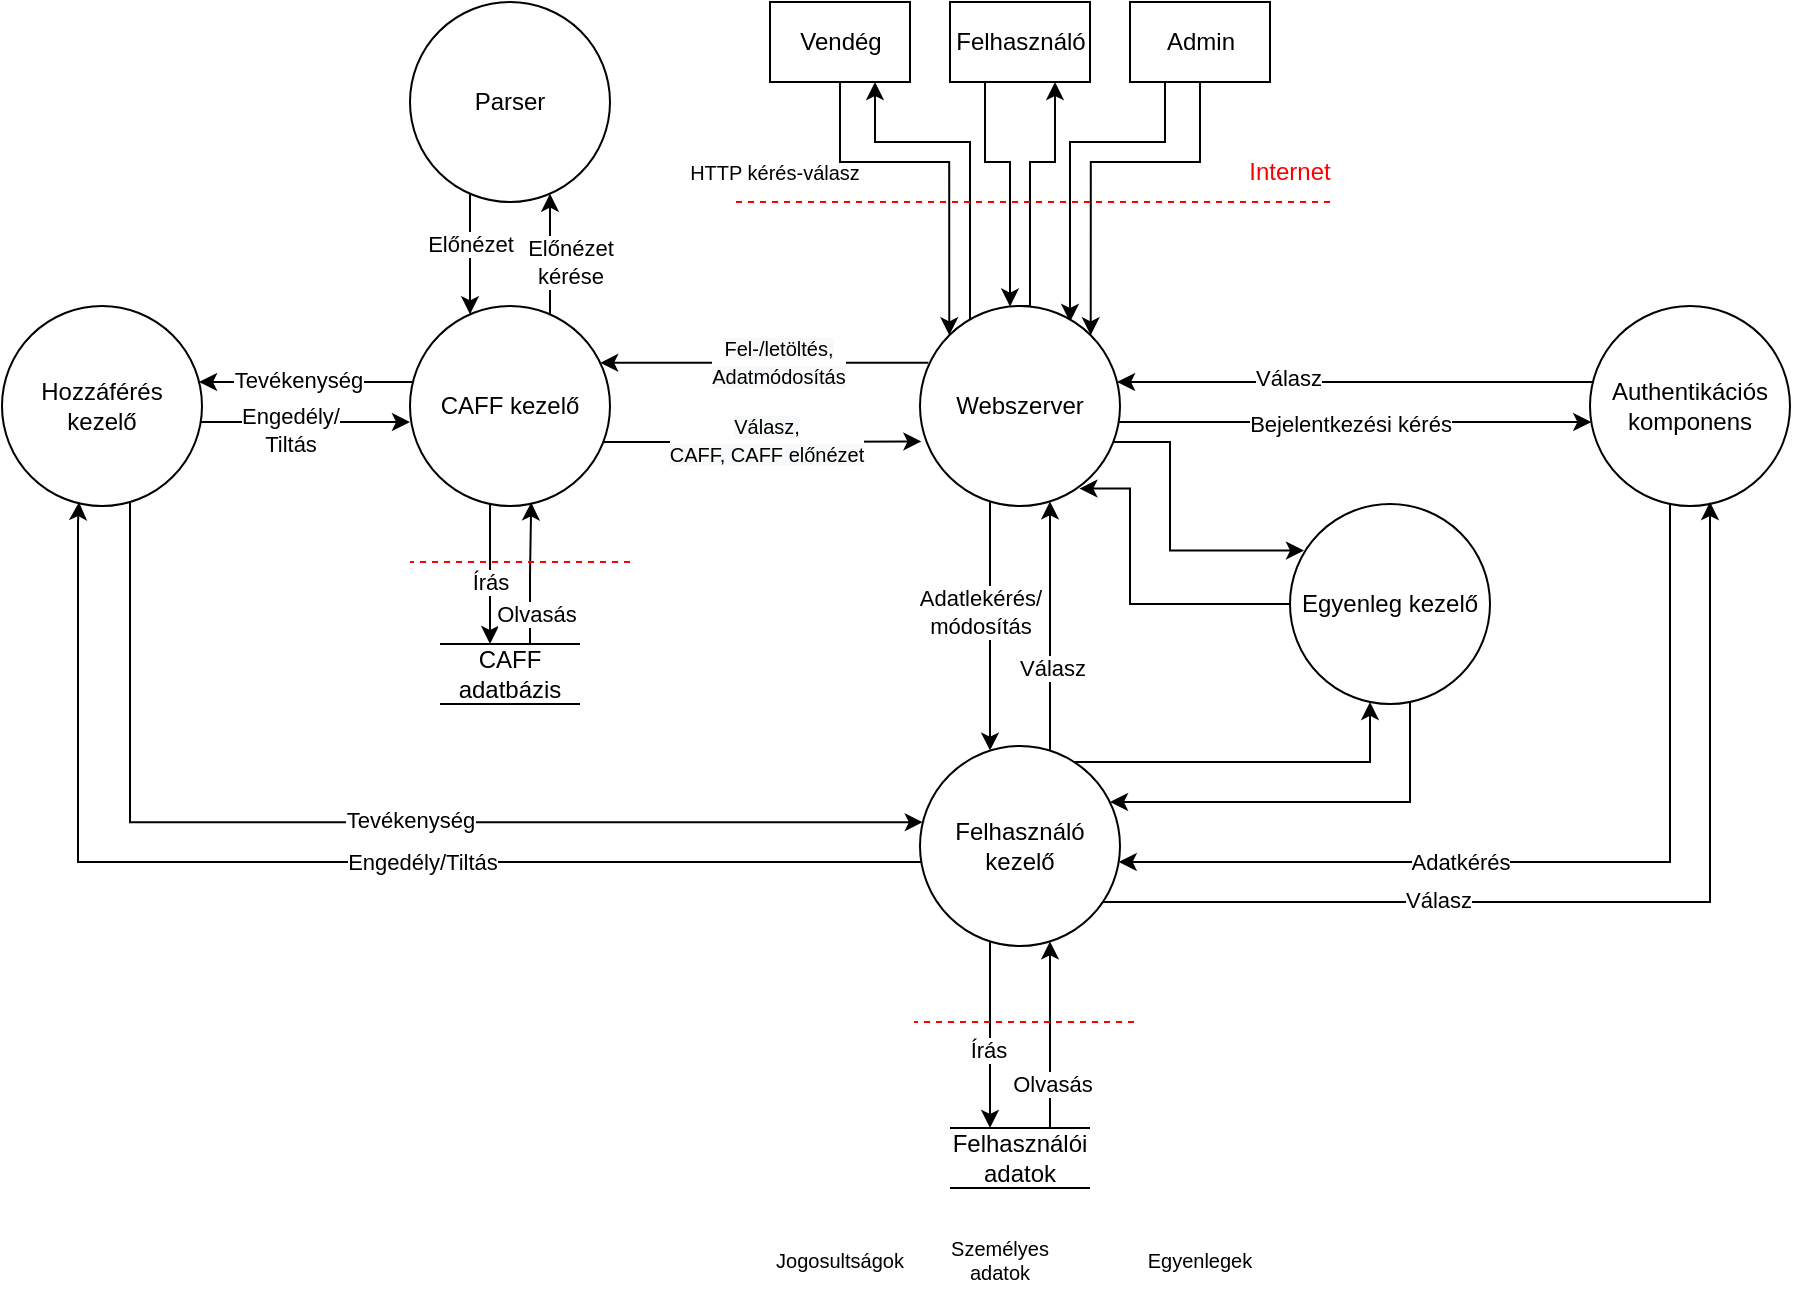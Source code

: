 <mxfile version="20.4.1" type="device"><diagram id="dXIgrrn625gdLZXZHP6M" name="Page-1"><mxGraphModel dx="1146" dy="532" grid="1" gridSize="10" guides="1" tooltips="1" connect="1" arrows="1" fold="1" page="1" pageScale="1" pageWidth="850" pageHeight="1100" math="0" shadow="0"><root><mxCell id="0"/><mxCell id="1" parent="0"/><mxCell id="Ax2WT3Jp8bfYprMRpU8D-14" style="edgeStyle=orthogonalEdgeStyle;rounded=0;orthogonalLoop=1;jettySize=auto;html=1;exitX=0.5;exitY=1;exitDx=0;exitDy=0;entryX=0;entryY=0;entryDx=0;entryDy=0;" parent="1" source="IDPNmDugqaKHohrdw-vH-1" target="IDPNmDugqaKHohrdw-vH-5" edge="1"><mxGeometry relative="1" as="geometry"><Array as="points"><mxPoint x="445" y="120"/><mxPoint x="500" y="120"/></Array></mxGeometry></mxCell><mxCell id="IDPNmDugqaKHohrdw-vH-1" value="Vendég" style="html=1;" parent="1" vertex="1"><mxGeometry x="410" y="40" width="70" height="40" as="geometry"/></mxCell><mxCell id="Ax2WT3Jp8bfYprMRpU8D-18" style="edgeStyle=orthogonalEdgeStyle;rounded=0;orthogonalLoop=1;jettySize=auto;html=1;exitX=0.25;exitY=1;exitDx=0;exitDy=0;" parent="1" source="IDPNmDugqaKHohrdw-vH-2" target="IDPNmDugqaKHohrdw-vH-5" edge="1"><mxGeometry relative="1" as="geometry"><Array as="points"><mxPoint x="518" y="120"/><mxPoint x="530" y="120"/></Array></mxGeometry></mxCell><mxCell id="IDPNmDugqaKHohrdw-vH-2" value="Felhasználó" style="html=1;" parent="1" vertex="1"><mxGeometry x="500" y="40" width="70" height="40" as="geometry"/></mxCell><mxCell id="Ax2WT3Jp8bfYprMRpU8D-19" style="edgeStyle=orthogonalEdgeStyle;rounded=0;orthogonalLoop=1;jettySize=auto;html=1;exitX=0.25;exitY=1;exitDx=0;exitDy=0;" parent="1" source="IDPNmDugqaKHohrdw-vH-3" edge="1"><mxGeometry relative="1" as="geometry"><mxPoint x="560" y="200" as="targetPoint"/><Array as="points"><mxPoint x="608" y="110"/><mxPoint x="560" y="110"/><mxPoint x="560" y="197"/></Array></mxGeometry></mxCell><mxCell id="Ax2WT3Jp8bfYprMRpU8D-20" style="edgeStyle=orthogonalEdgeStyle;rounded=0;orthogonalLoop=1;jettySize=auto;html=1;exitX=0.5;exitY=1;exitDx=0;exitDy=0;entryX=1;entryY=0;entryDx=0;entryDy=0;" parent="1" source="IDPNmDugqaKHohrdw-vH-3" target="IDPNmDugqaKHohrdw-vH-5" edge="1"><mxGeometry relative="1" as="geometry"><Array as="points"><mxPoint x="625" y="120"/><mxPoint x="570" y="120"/></Array></mxGeometry></mxCell><mxCell id="IDPNmDugqaKHohrdw-vH-3" value="Admin" style="html=1;" parent="1" vertex="1"><mxGeometry x="590" y="40" width="70" height="40" as="geometry"/></mxCell><mxCell id="Ax2WT3Jp8bfYprMRpU8D-15" style="edgeStyle=orthogonalEdgeStyle;rounded=0;orthogonalLoop=1;jettySize=auto;html=1;exitX=0.5;exitY=0;exitDx=0;exitDy=0;entryX=0.75;entryY=1;entryDx=0;entryDy=0;" parent="1" source="IDPNmDugqaKHohrdw-vH-5" target="IDPNmDugqaKHohrdw-vH-1" edge="1"><mxGeometry relative="1" as="geometry"><Array as="points"><mxPoint x="535" y="210"/><mxPoint x="510" y="210"/><mxPoint x="510" y="110"/><mxPoint x="462" y="110"/></Array></mxGeometry></mxCell><mxCell id="Ax2WT3Jp8bfYprMRpU8D-17" style="edgeStyle=orthogonalEdgeStyle;rounded=0;orthogonalLoop=1;jettySize=auto;html=1;exitX=0.5;exitY=0;exitDx=0;exitDy=0;entryX=0.75;entryY=1;entryDx=0;entryDy=0;" parent="1" source="IDPNmDugqaKHohrdw-vH-5" target="IDPNmDugqaKHohrdw-vH-2" edge="1"><mxGeometry relative="1" as="geometry"><Array as="points"><mxPoint x="540" y="192"/><mxPoint x="540" y="120"/><mxPoint x="552" y="120"/></Array></mxGeometry></mxCell><mxCell id="Ax2WT3Jp8bfYprMRpU8D-21" style="edgeStyle=orthogonalEdgeStyle;rounded=0;orthogonalLoop=1;jettySize=auto;html=1;exitX=0.042;exitY=0.284;exitDx=0;exitDy=0;exitPerimeter=0;" parent="1" source="IDPNmDugqaKHohrdw-vH-5" target="IDPNmDugqaKHohrdw-vH-7" edge="1"><mxGeometry relative="1" as="geometry"><Array as="points"><mxPoint x="450" y="220"/><mxPoint x="450" y="220"/></Array></mxGeometry></mxCell><mxCell id="Ax2WT3Jp8bfYprMRpU8D-22" value="&lt;span style=&quot;font-size: 10px; background-color: rgb(248, 249, 250);&quot;&gt;Fel-/letöltés, &lt;br&gt;Adatmódosítás&lt;/span&gt;" style="edgeLabel;html=1;align=center;verticalAlign=middle;resizable=0;points=[];" parent="Ax2WT3Jp8bfYprMRpU8D-21" vertex="1" connectable="0"><mxGeometry x="-0.188" y="-1" relative="1" as="geometry"><mxPoint x="-9" as="offset"/></mxGeometry></mxCell><mxCell id="Ax2WT3Jp8bfYprMRpU8D-27" style="edgeStyle=orthogonalEdgeStyle;rounded=0;orthogonalLoop=1;jettySize=auto;html=1;" parent="1" source="IDPNmDugqaKHohrdw-vH-5" target="IDPNmDugqaKHohrdw-vH-6" edge="1"><mxGeometry relative="1" as="geometry"><Array as="points"><mxPoint x="730" y="250"/><mxPoint x="730" y="250"/></Array></mxGeometry></mxCell><mxCell id="Ax2WT3Jp8bfYprMRpU8D-28" value="Bejelentkezési kérés" style="edgeLabel;html=1;align=center;verticalAlign=middle;resizable=0;points=[];" parent="Ax2WT3Jp8bfYprMRpU8D-27" vertex="1" connectable="0"><mxGeometry x="-0.405" y="-1" relative="1" as="geometry"><mxPoint x="45" as="offset"/></mxGeometry></mxCell><mxCell id="Ax2WT3Jp8bfYprMRpU8D-37" style="edgeStyle=orthogonalEdgeStyle;rounded=0;orthogonalLoop=1;jettySize=auto;html=1;" parent="1" source="IDPNmDugqaKHohrdw-vH-5" target="IDPNmDugqaKHohrdw-vH-9" edge="1"><mxGeometry relative="1" as="geometry"><Array as="points"><mxPoint x="520" y="320"/><mxPoint x="520" y="320"/></Array></mxGeometry></mxCell><mxCell id="Ax2WT3Jp8bfYprMRpU8D-39" value="Adatlekérés/&lt;br&gt;módosítás" style="edgeLabel;html=1;align=center;verticalAlign=middle;resizable=0;points=[];" parent="Ax2WT3Jp8bfYprMRpU8D-37" vertex="1" connectable="0"><mxGeometry x="0.147" y="1" relative="1" as="geometry"><mxPoint x="-6" y="-16" as="offset"/></mxGeometry></mxCell><mxCell id="Ax2WT3Jp8bfYprMRpU8D-59" style="edgeStyle=orthogonalEdgeStyle;rounded=0;orthogonalLoop=1;jettySize=auto;html=1;entryX=0.07;entryY=0.233;entryDx=0;entryDy=0;entryPerimeter=0;" parent="1" source="IDPNmDugqaKHohrdw-vH-5" target="IDPNmDugqaKHohrdw-vH-86" edge="1"><mxGeometry relative="1" as="geometry"><Array as="points"><mxPoint x="610" y="260"/><mxPoint x="610" y="314"/></Array></mxGeometry></mxCell><mxCell id="IDPNmDugqaKHohrdw-vH-5" value="Webszerver" style="ellipse;whiteSpace=wrap;html=1;aspect=fixed;" parent="1" vertex="1"><mxGeometry x="485" y="192" width="100" height="100" as="geometry"/></mxCell><mxCell id="Ax2WT3Jp8bfYprMRpU8D-29" style="edgeStyle=orthogonalEdgeStyle;rounded=0;orthogonalLoop=1;jettySize=auto;html=1;" parent="1" source="IDPNmDugqaKHohrdw-vH-6" target="IDPNmDugqaKHohrdw-vH-5" edge="1"><mxGeometry relative="1" as="geometry"><Array as="points"><mxPoint x="660" y="230"/><mxPoint x="660" y="230"/></Array></mxGeometry></mxCell><mxCell id="Ax2WT3Jp8bfYprMRpU8D-30" value="Válasz" style="edgeLabel;html=1;align=center;verticalAlign=middle;resizable=0;points=[];" parent="Ax2WT3Jp8bfYprMRpU8D-29" vertex="1" connectable="0"><mxGeometry x="0.28" y="-2" relative="1" as="geometry"><mxPoint as="offset"/></mxGeometry></mxCell><mxCell id="Ax2WT3Jp8bfYprMRpU8D-31" style="edgeStyle=orthogonalEdgeStyle;rounded=0;orthogonalLoop=1;jettySize=auto;html=1;" parent="1" source="IDPNmDugqaKHohrdw-vH-6" target="IDPNmDugqaKHohrdw-vH-9" edge="1"><mxGeometry relative="1" as="geometry"><Array as="points"><mxPoint x="860" y="470"/></Array></mxGeometry></mxCell><mxCell id="Ax2WT3Jp8bfYprMRpU8D-35" value="Adatkérés" style="edgeLabel;html=1;align=center;verticalAlign=middle;resizable=0;points=[];" parent="Ax2WT3Jp8bfYprMRpU8D-31" vertex="1" connectable="0"><mxGeometry x="0.249" relative="1" as="geometry"><mxPoint as="offset"/></mxGeometry></mxCell><mxCell id="IDPNmDugqaKHohrdw-vH-6" value="Authentikációs komponens" style="ellipse;whiteSpace=wrap;html=1;aspect=fixed;" parent="1" vertex="1"><mxGeometry x="820" y="192" width="100" height="100" as="geometry"/></mxCell><mxCell id="Ax2WT3Jp8bfYprMRpU8D-23" style="edgeStyle=orthogonalEdgeStyle;rounded=0;orthogonalLoop=1;jettySize=auto;html=1;entryX=0.007;entryY=0.677;entryDx=0;entryDy=0;entryPerimeter=0;" parent="1" source="IDPNmDugqaKHohrdw-vH-7" target="IDPNmDugqaKHohrdw-vH-5" edge="1"><mxGeometry relative="1" as="geometry"><Array as="points"><mxPoint x="410" y="260"/><mxPoint x="410" y="260"/></Array></mxGeometry></mxCell><mxCell id="Ax2WT3Jp8bfYprMRpU8D-24" value="&lt;span style=&quot;font-size: 10px; background-color: rgb(248, 249, 250);&quot;&gt;Válasz, &lt;br&gt;CAFF, CAFF előnézet&lt;/span&gt;" style="edgeLabel;html=1;align=center;verticalAlign=middle;resizable=0;points=[];" parent="Ax2WT3Jp8bfYprMRpU8D-23" vertex="1" connectable="0"><mxGeometry x="0.19" y="2" relative="1" as="geometry"><mxPoint x="-13" y="1" as="offset"/></mxGeometry></mxCell><mxCell id="Ax2WT3Jp8bfYprMRpU8D-50" style="edgeStyle=orthogonalEdgeStyle;rounded=0;orthogonalLoop=1;jettySize=auto;html=1;" parent="1" source="IDPNmDugqaKHohrdw-vH-7" edge="1"><mxGeometry relative="1" as="geometry"><mxPoint x="270" y="361" as="targetPoint"/><Array as="points"><mxPoint x="270" y="361"/></Array></mxGeometry></mxCell><mxCell id="Ax2WT3Jp8bfYprMRpU8D-53" value="Írás" style="edgeLabel;html=1;align=center;verticalAlign=middle;resizable=0;points=[];" parent="Ax2WT3Jp8bfYprMRpU8D-50" vertex="1" connectable="0"><mxGeometry x="0.459" relative="1" as="geometry"><mxPoint y="-12" as="offset"/></mxGeometry></mxCell><mxCell id="Ax2WT3Jp8bfYprMRpU8D-54" style="edgeStyle=orthogonalEdgeStyle;rounded=0;orthogonalLoop=1;jettySize=auto;html=1;" parent="1" source="IDPNmDugqaKHohrdw-vH-7" target="IDPNmDugqaKHohrdw-vH-8" edge="1"><mxGeometry relative="1" as="geometry"><Array as="points"><mxPoint x="190" y="230"/><mxPoint x="190" y="230"/></Array></mxGeometry></mxCell><mxCell id="Ax2WT3Jp8bfYprMRpU8D-56" value="Tevékenység" style="edgeLabel;html=1;align=center;verticalAlign=middle;resizable=0;points=[];" parent="Ax2WT3Jp8bfYprMRpU8D-54" vertex="1" connectable="0"><mxGeometry x="0.346" y="-1" relative="1" as="geometry"><mxPoint x="14" as="offset"/></mxGeometry></mxCell><mxCell id="E80JABrZVjL98nNXT7qS-1" style="edgeStyle=orthogonalEdgeStyle;rounded=0;orthogonalLoop=1;jettySize=auto;html=1;" edge="1" parent="1" source="IDPNmDugqaKHohrdw-vH-7" target="Ax2WT3Jp8bfYprMRpU8D-26"><mxGeometry relative="1" as="geometry"><Array as="points"><mxPoint x="300" y="190"/><mxPoint x="300" y="190"/></Array></mxGeometry></mxCell><mxCell id="E80JABrZVjL98nNXT7qS-4" value="Előnézet &lt;br&gt;kérése" style="edgeLabel;html=1;align=center;verticalAlign=middle;resizable=0;points=[];" vertex="1" connectable="0" parent="E80JABrZVjL98nNXT7qS-1"><mxGeometry x="-0.141" y="-1" relative="1" as="geometry"><mxPoint x="9" as="offset"/></mxGeometry></mxCell><mxCell id="IDPNmDugqaKHohrdw-vH-7" value="CAFF kezelő" style="ellipse;whiteSpace=wrap;html=1;aspect=fixed;" parent="1" vertex="1"><mxGeometry x="230" y="192" width="100" height="100" as="geometry"/></mxCell><mxCell id="Ax2WT3Jp8bfYprMRpU8D-41" style="edgeStyle=orthogonalEdgeStyle;rounded=0;orthogonalLoop=1;jettySize=auto;html=1;entryX=0.014;entryY=0.381;entryDx=0;entryDy=0;entryPerimeter=0;exitX=0.709;exitY=0.953;exitDx=0;exitDy=0;exitPerimeter=0;" parent="1" source="IDPNmDugqaKHohrdw-vH-8" target="IDPNmDugqaKHohrdw-vH-9" edge="1"><mxGeometry relative="1" as="geometry"><Array as="points"><mxPoint x="90" y="287"/><mxPoint x="90" y="450"/></Array></mxGeometry></mxCell><mxCell id="Ax2WT3Jp8bfYprMRpU8D-43" value="Tevékenység" style="edgeLabel;html=1;align=center;verticalAlign=middle;resizable=0;points=[];" parent="Ax2WT3Jp8bfYprMRpU8D-41" vertex="1" connectable="0"><mxGeometry x="0.091" y="1" relative="1" as="geometry"><mxPoint as="offset"/></mxGeometry></mxCell><mxCell id="Ax2WT3Jp8bfYprMRpU8D-55" style="edgeStyle=orthogonalEdgeStyle;rounded=0;orthogonalLoop=1;jettySize=auto;html=1;" parent="1" source="IDPNmDugqaKHohrdw-vH-8" edge="1"><mxGeometry relative="1" as="geometry"><mxPoint x="230" y="250" as="targetPoint"/><Array as="points"><mxPoint x="230" y="250"/></Array></mxGeometry></mxCell><mxCell id="Ax2WT3Jp8bfYprMRpU8D-57" value="Engedély/&lt;br&gt;Tiltás" style="edgeLabel;html=1;align=center;verticalAlign=middle;resizable=0;points=[];" parent="Ax2WT3Jp8bfYprMRpU8D-55" vertex="1" connectable="0"><mxGeometry x="-0.189" y="1" relative="1" as="geometry"><mxPoint x="2" y="5" as="offset"/></mxGeometry></mxCell><mxCell id="IDPNmDugqaKHohrdw-vH-8" value="Hozzáférés&lt;br&gt;kezelő" style="ellipse;whiteSpace=wrap;html=1;aspect=fixed;" parent="1" vertex="1"><mxGeometry x="26" y="192" width="100" height="100" as="geometry"/></mxCell><mxCell id="Ax2WT3Jp8bfYprMRpU8D-34" style="edgeStyle=orthogonalEdgeStyle;rounded=0;orthogonalLoop=1;jettySize=auto;html=1;entryX=0.6;entryY=0.98;entryDx=0;entryDy=0;entryPerimeter=0;" parent="1" source="IDPNmDugqaKHohrdw-vH-9" target="IDPNmDugqaKHohrdw-vH-6" edge="1"><mxGeometry relative="1" as="geometry"><Array as="points"><mxPoint x="880" y="490"/></Array></mxGeometry></mxCell><mxCell id="Ax2WT3Jp8bfYprMRpU8D-36" value="Válasz" style="edgeLabel;html=1;align=center;verticalAlign=middle;resizable=0;points=[];" parent="Ax2WT3Jp8bfYprMRpU8D-34" vertex="1" connectable="0"><mxGeometry x="-0.336" y="1" relative="1" as="geometry"><mxPoint as="offset"/></mxGeometry></mxCell><mxCell id="Ax2WT3Jp8bfYprMRpU8D-38" style="edgeStyle=orthogonalEdgeStyle;rounded=0;orthogonalLoop=1;jettySize=auto;html=1;" parent="1" source="IDPNmDugqaKHohrdw-vH-9" target="IDPNmDugqaKHohrdw-vH-5" edge="1"><mxGeometry relative="1" as="geometry"><mxPoint x="550" y="320" as="targetPoint"/><Array as="points"><mxPoint x="550" y="330"/><mxPoint x="550" y="330"/></Array></mxGeometry></mxCell><mxCell id="Ax2WT3Jp8bfYprMRpU8D-40" value="Válasz" style="edgeLabel;html=1;align=center;verticalAlign=middle;resizable=0;points=[];" parent="Ax2WT3Jp8bfYprMRpU8D-38" vertex="1" connectable="0"><mxGeometry x="-0.322" y="-1" relative="1" as="geometry"><mxPoint as="offset"/></mxGeometry></mxCell><mxCell id="Ax2WT3Jp8bfYprMRpU8D-42" style="edgeStyle=orthogonalEdgeStyle;rounded=0;orthogonalLoop=1;jettySize=auto;html=1;entryX=0.385;entryY=0.981;entryDx=0;entryDy=0;entryPerimeter=0;" parent="1" source="IDPNmDugqaKHohrdw-vH-9" target="IDPNmDugqaKHohrdw-vH-8" edge="1"><mxGeometry relative="1" as="geometry"><Array as="points"><mxPoint x="64" y="470"/><mxPoint x="64" y="300"/><mxPoint x="65" y="300"/></Array></mxGeometry></mxCell><mxCell id="Ax2WT3Jp8bfYprMRpU8D-44" value="Engedély/Tiltás" style="edgeLabel;html=1;align=center;verticalAlign=middle;resizable=0;points=[];" parent="Ax2WT3Jp8bfYprMRpU8D-42" vertex="1" connectable="0"><mxGeometry x="-0.089" relative="1" as="geometry"><mxPoint x="24" as="offset"/></mxGeometry></mxCell><mxCell id="Ax2WT3Jp8bfYprMRpU8D-45" style="edgeStyle=orthogonalEdgeStyle;rounded=0;orthogonalLoop=1;jettySize=auto;html=1;entryX=0.25;entryY=0;entryDx=0;entryDy=0;" parent="1" source="IDPNmDugqaKHohrdw-vH-9" target="IDPNmDugqaKHohrdw-vH-10" edge="1"><mxGeometry relative="1" as="geometry"><Array as="points"><mxPoint x="520" y="540"/><mxPoint x="520" y="540"/></Array></mxGeometry></mxCell><mxCell id="Ax2WT3Jp8bfYprMRpU8D-47" value="Írás" style="edgeLabel;html=1;align=center;verticalAlign=middle;resizable=0;points=[];" parent="Ax2WT3Jp8bfYprMRpU8D-45" vertex="1" connectable="0"><mxGeometry x="0.161" y="-3" relative="1" as="geometry"><mxPoint x="2" as="offset"/></mxGeometry></mxCell><mxCell id="Ax2WT3Jp8bfYprMRpU8D-62" style="edgeStyle=orthogonalEdgeStyle;rounded=0;orthogonalLoop=1;jettySize=auto;html=1;" parent="1" source="IDPNmDugqaKHohrdw-vH-9" target="IDPNmDugqaKHohrdw-vH-86" edge="1"><mxGeometry relative="1" as="geometry"><Array as="points"><mxPoint x="710" y="420"/></Array></mxGeometry></mxCell><mxCell id="IDPNmDugqaKHohrdw-vH-9" value="Felhasználó kezelő" style="ellipse;whiteSpace=wrap;html=1;aspect=fixed;" parent="1" vertex="1"><mxGeometry x="485" y="412" width="100" height="100" as="geometry"/></mxCell><mxCell id="Ax2WT3Jp8bfYprMRpU8D-46" style="edgeStyle=orthogonalEdgeStyle;rounded=0;orthogonalLoop=1;jettySize=auto;html=1;" parent="1" source="IDPNmDugqaKHohrdw-vH-10" target="IDPNmDugqaKHohrdw-vH-9" edge="1"><mxGeometry relative="1" as="geometry"><mxPoint x="550" y="510" as="targetPoint"/><Array as="points"><mxPoint x="550" y="520"/><mxPoint x="550" y="520"/></Array></mxGeometry></mxCell><mxCell id="Ax2WT3Jp8bfYprMRpU8D-48" value="Olvasás" style="edgeLabel;html=1;align=center;verticalAlign=middle;resizable=0;points=[];" parent="Ax2WT3Jp8bfYprMRpU8D-46" vertex="1" connectable="0"><mxGeometry x="-0.198" y="1" relative="1" as="geometry"><mxPoint x="2" y="15" as="offset"/></mxGeometry></mxCell><mxCell id="IDPNmDugqaKHohrdw-vH-10" value="Felhasználói adatok" style="text;html=1;strokeColor=none;fillColor=none;align=center;verticalAlign=middle;whiteSpace=wrap;rounded=0;" parent="1" vertex="1"><mxGeometry x="505" y="603" width="60" height="30" as="geometry"/></mxCell><mxCell id="IDPNmDugqaKHohrdw-vH-11" value="" style="endArrow=none;html=1;rounded=0;" parent="1" edge="1"><mxGeometry width="50" height="50" relative="1" as="geometry"><mxPoint x="500" y="603" as="sourcePoint"/><mxPoint x="570" y="603" as="targetPoint"/></mxGeometry></mxCell><mxCell id="Ax2WT3Jp8bfYprMRpU8D-51" style="edgeStyle=orthogonalEdgeStyle;rounded=0;orthogonalLoop=1;jettySize=auto;html=1;entryX=0.606;entryY=0.982;entryDx=0;entryDy=0;entryPerimeter=0;" parent="1" source="IDPNmDugqaKHohrdw-vH-16" target="IDPNmDugqaKHohrdw-vH-7" edge="1"><mxGeometry relative="1" as="geometry"><Array as="points"><mxPoint x="290" y="327"/><mxPoint x="291" y="327"/></Array></mxGeometry></mxCell><mxCell id="Ax2WT3Jp8bfYprMRpU8D-52" value="Olvasás" style="edgeLabel;html=1;align=center;verticalAlign=middle;resizable=0;points=[];" parent="Ax2WT3Jp8bfYprMRpU8D-51" vertex="1" connectable="0"><mxGeometry x="-0.627" relative="1" as="geometry"><mxPoint x="3" y="-2" as="offset"/></mxGeometry></mxCell><mxCell id="IDPNmDugqaKHohrdw-vH-16" value="CAFF adatbázis" style="text;html=1;strokeColor=none;fillColor=none;align=center;verticalAlign=middle;whiteSpace=wrap;rounded=0;" parent="1" vertex="1"><mxGeometry x="250" y="361" width="60" height="30" as="geometry"/></mxCell><mxCell id="IDPNmDugqaKHohrdw-vH-17" value="" style="endArrow=none;html=1;rounded=0;" parent="1" edge="1"><mxGeometry width="50" height="50" relative="1" as="geometry"><mxPoint x="245" y="361" as="sourcePoint"/><mxPoint x="315" y="361" as="targetPoint"/></mxGeometry></mxCell><mxCell id="IDPNmDugqaKHohrdw-vH-18" value="" style="endArrow=none;html=1;rounded=0;" parent="1" edge="1"><mxGeometry width="50" height="50" relative="1" as="geometry"><mxPoint x="245" y="391" as="sourcePoint"/><mxPoint x="315" y="391" as="targetPoint"/></mxGeometry></mxCell><mxCell id="IDPNmDugqaKHohrdw-vH-36" value="" style="endArrow=none;dashed=1;html=1;rounded=0;fillColor=#f8cecc;strokeColor=#FF0000;" parent="1" edge="1"><mxGeometry width="50" height="50" relative="1" as="geometry"><mxPoint x="690" y="140" as="sourcePoint"/><mxPoint x="390" y="140" as="targetPoint"/></mxGeometry></mxCell><mxCell id="IDPNmDugqaKHohrdw-vH-37" value="&lt;font style=&quot;font-size: 10px;&quot;&gt;HTTP kérés-válasz&lt;/font&gt;" style="text;html=1;strokeColor=none;fillColor=none;align=center;verticalAlign=middle;whiteSpace=wrap;rounded=0;" parent="1" vertex="1"><mxGeometry x="360" y="110" width="105" height="30" as="geometry"/></mxCell><mxCell id="IDPNmDugqaKHohrdw-vH-39" value="&lt;font color=&quot;#ff0000&quot;&gt;Internet&lt;/font&gt;" style="text;html=1;strokeColor=none;fillColor=none;align=center;verticalAlign=middle;whiteSpace=wrap;rounded=0;" parent="1" vertex="1"><mxGeometry x="640" y="110" width="60" height="30" as="geometry"/></mxCell><mxCell id="IDPNmDugqaKHohrdw-vH-55" value="" style="endArrow=none;dashed=1;html=1;rounded=0;fillColor=#f8cecc;strokeColor=#FF0000;" parent="1" edge="1"><mxGeometry width="50" height="50" relative="1" as="geometry"><mxPoint x="340" y="320" as="sourcePoint"/><mxPoint x="230" y="320" as="targetPoint"/></mxGeometry></mxCell><mxCell id="IDPNmDugqaKHohrdw-vH-57" value="" style="endArrow=none;dashed=1;html=1;rounded=0;fillColor=#f8cecc;strokeColor=#FF0000;" parent="1" edge="1"><mxGeometry width="50" height="50" relative="1" as="geometry"><mxPoint x="592" y="550" as="sourcePoint"/><mxPoint x="482" y="550" as="targetPoint"/></mxGeometry></mxCell><mxCell id="Ax2WT3Jp8bfYprMRpU8D-60" style="edgeStyle=orthogonalEdgeStyle;rounded=0;orthogonalLoop=1;jettySize=auto;html=1;entryX=0.797;entryY=0.913;entryDx=0;entryDy=0;entryPerimeter=0;" parent="1" source="IDPNmDugqaKHohrdw-vH-86" target="IDPNmDugqaKHohrdw-vH-5" edge="1"><mxGeometry relative="1" as="geometry"><Array as="points"><mxPoint x="590" y="341"/><mxPoint x="590" y="283"/></Array></mxGeometry></mxCell><mxCell id="Ax2WT3Jp8bfYprMRpU8D-61" style="edgeStyle=orthogonalEdgeStyle;rounded=0;orthogonalLoop=1;jettySize=auto;html=1;entryX=0.95;entryY=0.28;entryDx=0;entryDy=0;entryPerimeter=0;" parent="1" source="IDPNmDugqaKHohrdw-vH-86" target="IDPNmDugqaKHohrdw-vH-9" edge="1"><mxGeometry relative="1" as="geometry"><Array as="points"><mxPoint x="730" y="440"/></Array></mxGeometry></mxCell><mxCell id="IDPNmDugqaKHohrdw-vH-86" value="Egyenleg kezelő" style="ellipse;whiteSpace=wrap;html=1;aspect=fixed;" parent="1" vertex="1"><mxGeometry x="670" y="291" width="100" height="100" as="geometry"/></mxCell><mxCell id="IDPNmDugqaKHohrdw-vH-88" value="Jogosultságok" style="text;html=1;strokeColor=none;fillColor=none;align=center;verticalAlign=middle;whiteSpace=wrap;rounded=0;fontSize=10;fontColor=#000000;" parent="1" vertex="1"><mxGeometry x="415" y="654" width="60" height="30" as="geometry"/></mxCell><mxCell id="IDPNmDugqaKHohrdw-vH-89" value="Személyes adatok" style="text;html=1;strokeColor=none;fillColor=none;align=center;verticalAlign=middle;whiteSpace=wrap;rounded=0;fontSize=10;fontColor=#000000;" parent="1" vertex="1"><mxGeometry x="515" y="654" width="20" height="30" as="geometry"/></mxCell><mxCell id="IDPNmDugqaKHohrdw-vH-90" value="Egyenlegek" style="text;html=1;strokeColor=none;fillColor=none;align=center;verticalAlign=middle;whiteSpace=wrap;rounded=0;fontSize=10;fontColor=#000000;" parent="1" vertex="1"><mxGeometry x="595" y="654" width="60" height="30" as="geometry"/></mxCell><mxCell id="E80JABrZVjL98nNXT7qS-2" style="edgeStyle=orthogonalEdgeStyle;rounded=0;orthogonalLoop=1;jettySize=auto;html=1;" edge="1" parent="1" source="Ax2WT3Jp8bfYprMRpU8D-26" target="IDPNmDugqaKHohrdw-vH-7"><mxGeometry relative="1" as="geometry"><Array as="points"><mxPoint x="260" y="180"/><mxPoint x="260" y="180"/></Array></mxGeometry></mxCell><mxCell id="E80JABrZVjL98nNXT7qS-5" value="Előnézet" style="edgeLabel;html=1;align=center;verticalAlign=middle;resizable=0;points=[];" vertex="1" connectable="0" parent="E80JABrZVjL98nNXT7qS-2"><mxGeometry x="0.185" y="1" relative="1" as="geometry"><mxPoint x="-1" y="-11" as="offset"/></mxGeometry></mxCell><mxCell id="Ax2WT3Jp8bfYprMRpU8D-26" value="Parser" style="ellipse;whiteSpace=wrap;html=1;aspect=fixed;" parent="1" vertex="1"><mxGeometry x="230" y="40" width="100" height="100" as="geometry"/></mxCell><mxCell id="Ax2WT3Jp8bfYprMRpU8D-49" value="" style="endArrow=none;html=1;rounded=0;" parent="1" edge="1"><mxGeometry width="50" height="50" relative="1" as="geometry"><mxPoint x="500" y="633" as="sourcePoint"/><mxPoint x="570" y="633" as="targetPoint"/></mxGeometry></mxCell></root></mxGraphModel></diagram></mxfile>